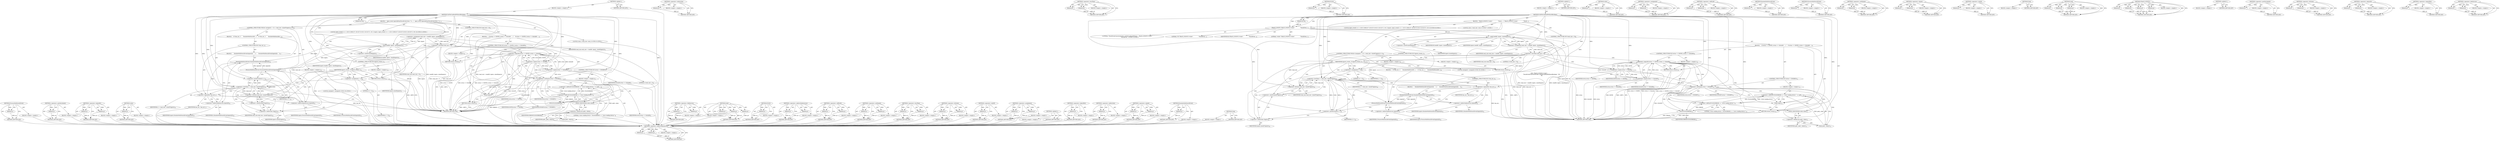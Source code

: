 digraph "&lt;operator&gt;.fieldAccess" {
vulnerable_192 [label=<(METHOD,ProcessMultitouchEvent)>];
vulnerable_193 [label=<(PARAM,p1)>];
vulnerable_194 [label=<(BLOCK,&lt;empty&gt;,&lt;empty&gt;)>];
vulnerable_195 [label=<(METHOD_RETURN,ANY)>];
vulnerable_175 [label=<(METHOD,&lt;operator&gt;.postIncrement)>];
vulnerable_176 [label=<(PARAM,p1)>];
vulnerable_177 [label=<(BLOCK,&lt;empty&gt;,&lt;empty&gt;)>];
vulnerable_178 [label=<(METHOD_RETURN,ANY)>];
vulnerable_130 [label=<(METHOD,&lt;operator&gt;.logicalOr)>];
vulnerable_131 [label=<(PARAM,p1)>];
vulnerable_132 [label=<(PARAM,p2)>];
vulnerable_133 [label=<(BLOCK,&lt;empty&gt;,&lt;empty&gt;)>];
vulnerable_134 [label=<(METHOD_RETURN,ANY)>];
vulnerable_154 [label=<(METHOD,value)>];
vulnerable_155 [label=<(PARAM,p1)>];
vulnerable_156 [label=<(BLOCK,&lt;empty&gt;,&lt;empty&gt;)>];
vulnerable_157 [label=<(METHOD_RETURN,ANY)>];
vulnerable_6 [label=<(METHOD,&lt;global&gt;)<SUB>1</SUB>>];
vulnerable_7 [label=<(BLOCK,&lt;empty&gt;,&lt;empty&gt;)<SUB>1</SUB>>];
vulnerable_8 [label=<(METHOD,OnFileCanReadWithoutBlocking)<SUB>1</SUB>>];
vulnerable_9 [label=<(PARAM,int fd)<SUB>1</SUB>>];
vulnerable_10 [label=<(BLOCK,{
   input_event inputs[kNumTouchEvdevSlots * 6...,{
   input_event inputs[kNumTouchEvdevSlots * 6...)<SUB>1</SUB>>];
vulnerable_11 [label="<(LOCAL,input_event[1 4 1 1 103 9 10004 97 103 6273 6 65 6 103 6273 1 65 1] inputs: input_event[1 4 1 1 103 9 10004 97 103 6273 6 65 6 103 6273 1 65 1])<SUB>2</SUB>>"];
vulnerable_12 [label="<(LOCAL,ssize_t read_size: ssize_t)<SUB>3</SUB>>"];
vulnerable_13 [label=<(&lt;operator&gt;.assignment,read_size = read(fd, inputs, sizeof(inputs)))<SUB>3</SUB>>];
vulnerable_14 [label=<(IDENTIFIER,read_size,read_size = read(fd, inputs, sizeof(inputs)))<SUB>3</SUB>>];
vulnerable_15 [label=<(read,read(fd, inputs, sizeof(inputs)))<SUB>3</SUB>>];
vulnerable_16 [label=<(IDENTIFIER,fd,read(fd, inputs, sizeof(inputs)))<SUB>3</SUB>>];
vulnerable_17 [label=<(IDENTIFIER,inputs,read(fd, inputs, sizeof(inputs)))<SUB>3</SUB>>];
vulnerable_18 [label=<(&lt;operator&gt;.sizeOf,sizeof(inputs))<SUB>3</SUB>>];
vulnerable_19 [label=<(IDENTIFIER,inputs,sizeof(inputs))<SUB>3</SUB>>];
vulnerable_20 [label=<(CONTROL_STRUCTURE,IF,if (read_size &lt; 0))<SUB>4</SUB>>];
vulnerable_21 [label=<(&lt;operator&gt;.lessThan,read_size &lt; 0)<SUB>4</SUB>>];
vulnerable_22 [label=<(IDENTIFIER,read_size,read_size &lt; 0)<SUB>4</SUB>>];
vulnerable_23 [label=<(LITERAL,0,read_size &lt; 0)<SUB>4</SUB>>];
vulnerable_24 [label=<(BLOCK,{
    if (errno == EINTR || errno == EAGAIN)
  ...,{
    if (errno == EINTR || errno == EAGAIN)
  ...)<SUB>4</SUB>>];
vulnerable_25 [label=<(CONTROL_STRUCTURE,IF,if (errno == EINTR || errno == EAGAIN))<SUB>5</SUB>>];
vulnerable_26 [label=<(&lt;operator&gt;.logicalOr,errno == EINTR || errno == EAGAIN)<SUB>5</SUB>>];
vulnerable_27 [label=<(&lt;operator&gt;.equals,errno == EINTR)<SUB>5</SUB>>];
vulnerable_28 [label=<(IDENTIFIER,errno,errno == EINTR)<SUB>5</SUB>>];
vulnerable_29 [label=<(IDENTIFIER,EINTR,errno == EINTR)<SUB>5</SUB>>];
vulnerable_30 [label=<(&lt;operator&gt;.equals,errno == EAGAIN)<SUB>5</SUB>>];
vulnerable_31 [label=<(IDENTIFIER,errno,errno == EAGAIN)<SUB>5</SUB>>];
vulnerable_32 [label=<(IDENTIFIER,EAGAIN,errno == EAGAIN)<SUB>5</SUB>>];
vulnerable_33 [label=<(BLOCK,&lt;empty&gt;,&lt;empty&gt;)<SUB>6</SUB>>];
vulnerable_34 [label=<(RETURN,return;,return;)<SUB>6</SUB>>];
vulnerable_35 [label=<(CONTROL_STRUCTURE,IF,if (errno != ENODEV))<SUB>7</SUB>>];
vulnerable_36 [label=<(&lt;operator&gt;.notEquals,errno != ENODEV)<SUB>7</SUB>>];
vulnerable_37 [label=<(IDENTIFIER,errno,errno != ENODEV)<SUB>7</SUB>>];
vulnerable_38 [label=<(IDENTIFIER,ENODEV,errno != ENODEV)<SUB>7</SUB>>];
vulnerable_39 [label=<(BLOCK,&lt;empty&gt;,&lt;empty&gt;)<SUB>8</SUB>>];
vulnerable_40 [label=<(&lt;operator&gt;.shiftLeft,PLOG(ERROR) &lt;&lt; &quot;error reading device &quot; &lt;&lt; path_...)<SUB>8</SUB>>];
vulnerable_41 [label=<(&lt;operator&gt;.shiftLeft,PLOG(ERROR) &lt;&lt; &quot;error reading device &quot;)<SUB>8</SUB>>];
vulnerable_42 [label=<(PLOG,PLOG(ERROR))<SUB>8</SUB>>];
vulnerable_43 [label=<(IDENTIFIER,ERROR,PLOG(ERROR))<SUB>8</SUB>>];
vulnerable_44 [label=<(LITERAL,&quot;error reading device &quot;,PLOG(ERROR) &lt;&lt; &quot;error reading device &quot;)<SUB>8</SUB>>];
vulnerable_45 [label=<(value,path_.value())<SUB>8</SUB>>];
vulnerable_46 [label=<(&lt;operator&gt;.fieldAccess,path_.value)<SUB>8</SUB>>];
vulnerable_47 [label=<(IDENTIFIER,path_,path_.value())<SUB>8</SUB>>];
vulnerable_48 [label=<(FIELD_IDENTIFIER,value,value)<SUB>8</SUB>>];
vulnerable_49 [label=<(Stop,Stop())<SUB>9</SUB>>];
vulnerable_50 [label=<(RETURN,return;,return;)<SUB>10</SUB>>];
vulnerable_51 [label=<(CONTROL_STRUCTURE,IF,if (ignore_events_))<SUB>13</SUB>>];
vulnerable_52 [label=<(IDENTIFIER,ignore_events_,if (ignore_events_))<SUB>13</SUB>>];
vulnerable_53 [label=<(BLOCK,&lt;empty&gt;,&lt;empty&gt;)<SUB>14</SUB>>];
vulnerable_54 [label=<(RETURN,return;,return;)<SUB>14</SUB>>];
vulnerable_55 [label=<(CONTROL_STRUCTURE,FOR,for (unsigned i = 0;i &lt; read_size / sizeof(*inputs);i++))<SUB>16</SUB>>];
vulnerable_56 [label=<(BLOCK,&lt;empty&gt;,&lt;empty&gt;)<SUB>16</SUB>>];
vulnerable_57 [label="<(LOCAL,unsigned i: unsigned)<SUB>16</SUB>>"];
vulnerable_58 [label=<(&lt;operator&gt;.assignment,i = 0)<SUB>16</SUB>>];
vulnerable_59 [label=<(IDENTIFIER,i,i = 0)<SUB>16</SUB>>];
vulnerable_60 [label=<(LITERAL,0,i = 0)<SUB>16</SUB>>];
vulnerable_61 [label=<(&lt;operator&gt;.lessThan,i &lt; read_size / sizeof(*inputs))<SUB>16</SUB>>];
vulnerable_62 [label=<(IDENTIFIER,i,i &lt; read_size / sizeof(*inputs))<SUB>16</SUB>>];
vulnerable_63 [label=<(&lt;operator&gt;.division,read_size / sizeof(*inputs))<SUB>16</SUB>>];
vulnerable_64 [label=<(IDENTIFIER,read_size,read_size / sizeof(*inputs))<SUB>16</SUB>>];
vulnerable_65 [label=<(&lt;operator&gt;.sizeOf,sizeof(*inputs))<SUB>16</SUB>>];
vulnerable_66 [label=<(&lt;operator&gt;.indirection,*inputs)<SUB>16</SUB>>];
vulnerable_67 [label=<(IDENTIFIER,inputs,sizeof(*inputs))<SUB>16</SUB>>];
vulnerable_68 [label=<(&lt;operator&gt;.postIncrement,i++)<SUB>16</SUB>>];
vulnerable_69 [label=<(IDENTIFIER,i,i++)<SUB>16</SUB>>];
vulnerable_70 [label=<(BLOCK,{
    if (!has_mt_) {
      EmulateMultitouchEv...,{
    if (!has_mt_) {
      EmulateMultitouchEv...)<SUB>16</SUB>>];
vulnerable_71 [label=<(CONTROL_STRUCTURE,IF,if (!has_mt_))<SUB>17</SUB>>];
vulnerable_72 [label=<(&lt;operator&gt;.logicalNot,!has_mt_)<SUB>17</SUB>>];
vulnerable_73 [label=<(IDENTIFIER,has_mt_,!has_mt_)<SUB>17</SUB>>];
vulnerable_74 [label=<(BLOCK,{
      EmulateMultitouchEvent(inputs[i]);
    },{
      EmulateMultitouchEvent(inputs[i]);
    })<SUB>17</SUB>>];
vulnerable_75 [label=<(EmulateMultitouchEvent,EmulateMultitouchEvent(inputs[i]))<SUB>18</SUB>>];
vulnerable_76 [label=<(&lt;operator&gt;.indirectIndexAccess,inputs[i])<SUB>18</SUB>>];
vulnerable_77 [label=<(IDENTIFIER,inputs,EmulateMultitouchEvent(inputs[i]))<SUB>18</SUB>>];
vulnerable_78 [label=<(IDENTIFIER,i,EmulateMultitouchEvent(inputs[i]))<SUB>18</SUB>>];
vulnerable_79 [label=<(ProcessMultitouchEvent,ProcessMultitouchEvent(inputs[i]))<SUB>21</SUB>>];
vulnerable_80 [label=<(&lt;operator&gt;.indirectIndexAccess,inputs[i])<SUB>21</SUB>>];
vulnerable_81 [label=<(IDENTIFIER,inputs,ProcessMultitouchEvent(inputs[i]))<SUB>21</SUB>>];
vulnerable_82 [label=<(IDENTIFIER,i,ProcessMultitouchEvent(inputs[i]))<SUB>21</SUB>>];
vulnerable_83 [label=<(METHOD_RETURN,void)<SUB>1</SUB>>];
vulnerable_85 [label=<(METHOD_RETURN,ANY)<SUB>1</SUB>>];
vulnerable_158 [label=<(METHOD,&lt;operator&gt;.fieldAccess)>];
vulnerable_159 [label=<(PARAM,p1)>];
vulnerable_160 [label=<(PARAM,p2)>];
vulnerable_161 [label=<(BLOCK,&lt;empty&gt;,&lt;empty&gt;)>];
vulnerable_162 [label=<(METHOD_RETURN,ANY)>];
vulnerable_115 [label=<(METHOD,read)>];
vulnerable_116 [label=<(PARAM,p1)>];
vulnerable_117 [label=<(PARAM,p2)>];
vulnerable_118 [label=<(PARAM,p3)>];
vulnerable_119 [label=<(BLOCK,&lt;empty&gt;,&lt;empty&gt;)>];
vulnerable_120 [label=<(METHOD_RETURN,ANY)>];
vulnerable_150 [label=<(METHOD,PLOG)>];
vulnerable_151 [label=<(PARAM,p1)>];
vulnerable_152 [label=<(BLOCK,&lt;empty&gt;,&lt;empty&gt;)>];
vulnerable_153 [label=<(METHOD_RETURN,ANY)>];
vulnerable_187 [label=<(METHOD,&lt;operator&gt;.indirectIndexAccess)>];
vulnerable_188 [label=<(PARAM,p1)>];
vulnerable_189 [label=<(PARAM,p2)>];
vulnerable_190 [label=<(BLOCK,&lt;empty&gt;,&lt;empty&gt;)>];
vulnerable_191 [label=<(METHOD_RETURN,ANY)>];
vulnerable_145 [label=<(METHOD,&lt;operator&gt;.shiftLeft)>];
vulnerable_146 [label=<(PARAM,p1)>];
vulnerable_147 [label=<(PARAM,p2)>];
vulnerable_148 [label=<(BLOCK,&lt;empty&gt;,&lt;empty&gt;)>];
vulnerable_149 [label=<(METHOD_RETURN,ANY)>];
vulnerable_140 [label=<(METHOD,&lt;operator&gt;.notEquals)>];
vulnerable_141 [label=<(PARAM,p1)>];
vulnerable_142 [label=<(PARAM,p2)>];
vulnerable_143 [label=<(BLOCK,&lt;empty&gt;,&lt;empty&gt;)>];
vulnerable_144 [label=<(METHOD_RETURN,ANY)>];
vulnerable_125 [label=<(METHOD,&lt;operator&gt;.lessThan)>];
vulnerable_126 [label=<(PARAM,p1)>];
vulnerable_127 [label=<(PARAM,p2)>];
vulnerable_128 [label=<(BLOCK,&lt;empty&gt;,&lt;empty&gt;)>];
vulnerable_129 [label=<(METHOD_RETURN,ANY)>];
vulnerable_166 [label=<(METHOD,&lt;operator&gt;.division)>];
vulnerable_167 [label=<(PARAM,p1)>];
vulnerable_168 [label=<(PARAM,p2)>];
vulnerable_169 [label=<(BLOCK,&lt;empty&gt;,&lt;empty&gt;)>];
vulnerable_170 [label=<(METHOD_RETURN,ANY)>];
vulnerable_121 [label=<(METHOD,&lt;operator&gt;.sizeOf)>];
vulnerable_122 [label=<(PARAM,p1)>];
vulnerable_123 [label=<(BLOCK,&lt;empty&gt;,&lt;empty&gt;)>];
vulnerable_124 [label=<(METHOD_RETURN,ANY)>];
vulnerable_110 [label=<(METHOD,&lt;operator&gt;.assignment)>];
vulnerable_111 [label=<(PARAM,p1)>];
vulnerable_112 [label=<(PARAM,p2)>];
vulnerable_113 [label=<(BLOCK,&lt;empty&gt;,&lt;empty&gt;)>];
vulnerable_114 [label=<(METHOD_RETURN,ANY)>];
vulnerable_104 [label=<(METHOD,&lt;global&gt;)<SUB>1</SUB>>];
vulnerable_105 [label=<(BLOCK,&lt;empty&gt;,&lt;empty&gt;)>];
vulnerable_106 [label=<(METHOD_RETURN,ANY)>];
vulnerable_179 [label=<(METHOD,&lt;operator&gt;.logicalNot)>];
vulnerable_180 [label=<(PARAM,p1)>];
vulnerable_181 [label=<(BLOCK,&lt;empty&gt;,&lt;empty&gt;)>];
vulnerable_182 [label=<(METHOD_RETURN,ANY)>];
vulnerable_171 [label=<(METHOD,&lt;operator&gt;.indirection)>];
vulnerable_172 [label=<(PARAM,p1)>];
vulnerable_173 [label=<(BLOCK,&lt;empty&gt;,&lt;empty&gt;)>];
vulnerable_174 [label=<(METHOD_RETURN,ANY)>];
vulnerable_135 [label=<(METHOD,&lt;operator&gt;.equals)>];
vulnerable_136 [label=<(PARAM,p1)>];
vulnerable_137 [label=<(PARAM,p2)>];
vulnerable_138 [label=<(BLOCK,&lt;empty&gt;,&lt;empty&gt;)>];
vulnerable_139 [label=<(METHOD_RETURN,ANY)>];
vulnerable_183 [label=<(METHOD,EmulateMultitouchEvent)>];
vulnerable_184 [label=<(PARAM,p1)>];
vulnerable_185 [label=<(BLOCK,&lt;empty&gt;,&lt;empty&gt;)>];
vulnerable_186 [label=<(METHOD_RETURN,ANY)>];
vulnerable_163 [label=<(METHOD,Stop)>];
vulnerable_164 [label=<(BLOCK,&lt;empty&gt;,&lt;empty&gt;)>];
vulnerable_165 [label=<(METHOD_RETURN,ANY)>];
fixed_205 [label=<(METHOD,&lt;operator&gt;.indirectIndexAccess)>];
fixed_206 [label=<(PARAM,p1)>];
fixed_207 [label=<(PARAM,p2)>];
fixed_208 [label=<(BLOCK,&lt;empty&gt;,&lt;empty&gt;)>];
fixed_209 [label=<(METHOD_RETURN,ANY)>];
fixed_189 [label=<(METHOD,&lt;operator&gt;.indirection)>];
fixed_190 [label=<(PARAM,p1)>];
fixed_191 [label=<(BLOCK,&lt;empty&gt;,&lt;empty&gt;)>];
fixed_192 [label=<(METHOD_RETURN,ANY)>];
fixed_143 [label=<(METHOD,&lt;operator&gt;.lessThan)>];
fixed_144 [label=<(PARAM,p1)>];
fixed_145 [label=<(PARAM,p2)>];
fixed_146 [label=<(BLOCK,&lt;empty&gt;,&lt;empty&gt;)>];
fixed_147 [label=<(METHOD_RETURN,ANY)>];
fixed_168 [label=<(METHOD,PLOG)>];
fixed_169 [label=<(PARAM,p1)>];
fixed_170 [label=<(BLOCK,&lt;empty&gt;,&lt;empty&gt;)>];
fixed_171 [label=<(METHOD_RETURN,ANY)>];
fixed_6 [label=<(METHOD,&lt;global&gt;)<SUB>1</SUB>>];
fixed_7 [label=<(BLOCK,&lt;empty&gt;,&lt;empty&gt;)<SUB>1</SUB>>];
fixed_8 [label=<(METHOD,OnFileCanReadWithoutBlocking)<SUB>1</SUB>>];
fixed_9 [label=<(PARAM,int fd)<SUB>1</SUB>>];
fixed_10 [label=<(BLOCK,{
  TRACE_EVENT1(&quot;evdev&quot;,
               &quot;Touch...,{
  TRACE_EVENT1(&quot;evdev&quot;,
               &quot;Touch...)<SUB>1</SUB>>];
fixed_11 [label=<(TRACE_EVENT1,TRACE_EVENT1(&quot;evdev&quot;,
               &quot;TouchEven...)<SUB>2</SUB>>];
fixed_12 [label=<(LITERAL,&quot;evdev&quot;,TRACE_EVENT1(&quot;evdev&quot;,
               &quot;TouchEven...)<SUB>2</SUB>>];
fixed_13 [label="<(LITERAL,&quot;TouchEventConverterEvdev::OnFileCanReadWithout...,TRACE_EVENT1(&quot;evdev&quot;,
               &quot;TouchEven...)<SUB>3</SUB>>"];
fixed_14 [label=<(LITERAL,&quot;fd&quot;,TRACE_EVENT1(&quot;evdev&quot;,
               &quot;TouchEven...)<SUB>3</SUB>>];
fixed_15 [label=<(IDENTIFIER,fd,TRACE_EVENT1(&quot;evdev&quot;,
               &quot;TouchEven...)<SUB>4</SUB>>];
fixed_16 [label="<(LOCAL,input_event[1 4 1 1 103 9 10004 97 103 6273 6 65 6 103 6273 1 65 1] inputs: input_event[1 4 1 1 103 9 10004 97 103 6273 6 65 6 103 6273 1 65 1])<SUB>6</SUB>>"];
fixed_17 [label="<(LOCAL,ssize_t read_size: ssize_t)<SUB>7</SUB>>"];
fixed_18 [label=<(&lt;operator&gt;.assignment,read_size = read(fd, inputs, sizeof(inputs)))<SUB>7</SUB>>];
fixed_19 [label=<(IDENTIFIER,read_size,read_size = read(fd, inputs, sizeof(inputs)))<SUB>7</SUB>>];
fixed_20 [label=<(read,read(fd, inputs, sizeof(inputs)))<SUB>7</SUB>>];
fixed_21 [label=<(IDENTIFIER,fd,read(fd, inputs, sizeof(inputs)))<SUB>7</SUB>>];
fixed_22 [label=<(IDENTIFIER,inputs,read(fd, inputs, sizeof(inputs)))<SUB>7</SUB>>];
fixed_23 [label=<(&lt;operator&gt;.sizeOf,sizeof(inputs))<SUB>7</SUB>>];
fixed_24 [label=<(IDENTIFIER,inputs,sizeof(inputs))<SUB>7</SUB>>];
fixed_25 [label=<(CONTROL_STRUCTURE,IF,if (read_size &lt; 0))<SUB>8</SUB>>];
fixed_26 [label=<(&lt;operator&gt;.lessThan,read_size &lt; 0)<SUB>8</SUB>>];
fixed_27 [label=<(IDENTIFIER,read_size,read_size &lt; 0)<SUB>8</SUB>>];
fixed_28 [label=<(LITERAL,0,read_size &lt; 0)<SUB>8</SUB>>];
fixed_29 [label=<(BLOCK,{
    if (errno == EINTR || errno == EAGAIN)
  ...,{
    if (errno == EINTR || errno == EAGAIN)
  ...)<SUB>8</SUB>>];
fixed_30 [label=<(CONTROL_STRUCTURE,IF,if (errno == EINTR || errno == EAGAIN))<SUB>9</SUB>>];
fixed_31 [label=<(&lt;operator&gt;.logicalOr,errno == EINTR || errno == EAGAIN)<SUB>9</SUB>>];
fixed_32 [label=<(&lt;operator&gt;.equals,errno == EINTR)<SUB>9</SUB>>];
fixed_33 [label=<(IDENTIFIER,errno,errno == EINTR)<SUB>9</SUB>>];
fixed_34 [label=<(IDENTIFIER,EINTR,errno == EINTR)<SUB>9</SUB>>];
fixed_35 [label=<(&lt;operator&gt;.equals,errno == EAGAIN)<SUB>9</SUB>>];
fixed_36 [label=<(IDENTIFIER,errno,errno == EAGAIN)<SUB>9</SUB>>];
fixed_37 [label=<(IDENTIFIER,EAGAIN,errno == EAGAIN)<SUB>9</SUB>>];
fixed_38 [label=<(BLOCK,&lt;empty&gt;,&lt;empty&gt;)<SUB>10</SUB>>];
fixed_39 [label=<(RETURN,return;,return;)<SUB>10</SUB>>];
fixed_40 [label=<(CONTROL_STRUCTURE,IF,if (errno != ENODEV))<SUB>11</SUB>>];
fixed_41 [label=<(&lt;operator&gt;.notEquals,errno != ENODEV)<SUB>11</SUB>>];
fixed_42 [label=<(IDENTIFIER,errno,errno != ENODEV)<SUB>11</SUB>>];
fixed_43 [label=<(IDENTIFIER,ENODEV,errno != ENODEV)<SUB>11</SUB>>];
fixed_44 [label=<(BLOCK,&lt;empty&gt;,&lt;empty&gt;)<SUB>12</SUB>>];
fixed_45 [label=<(&lt;operator&gt;.shiftLeft,PLOG(ERROR) &lt;&lt; &quot;error reading device &quot; &lt;&lt; path_...)<SUB>12</SUB>>];
fixed_46 [label=<(&lt;operator&gt;.shiftLeft,PLOG(ERROR) &lt;&lt; &quot;error reading device &quot;)<SUB>12</SUB>>];
fixed_47 [label=<(PLOG,PLOG(ERROR))<SUB>12</SUB>>];
fixed_48 [label=<(IDENTIFIER,ERROR,PLOG(ERROR))<SUB>12</SUB>>];
fixed_49 [label=<(LITERAL,&quot;error reading device &quot;,PLOG(ERROR) &lt;&lt; &quot;error reading device &quot;)<SUB>12</SUB>>];
fixed_50 [label=<(value,path_.value())<SUB>12</SUB>>];
fixed_51 [label=<(&lt;operator&gt;.fieldAccess,path_.value)<SUB>12</SUB>>];
fixed_52 [label=<(IDENTIFIER,path_,path_.value())<SUB>12</SUB>>];
fixed_53 [label=<(FIELD_IDENTIFIER,value,value)<SUB>12</SUB>>];
fixed_54 [label=<(Stop,Stop())<SUB>13</SUB>>];
fixed_55 [label=<(RETURN,return;,return;)<SUB>14</SUB>>];
fixed_56 [label=<(CONTROL_STRUCTURE,IF,if (ignore_events_))<SUB>17</SUB>>];
fixed_57 [label=<(IDENTIFIER,ignore_events_,if (ignore_events_))<SUB>17</SUB>>];
fixed_58 [label=<(BLOCK,&lt;empty&gt;,&lt;empty&gt;)<SUB>18</SUB>>];
fixed_59 [label=<(RETURN,return;,return;)<SUB>18</SUB>>];
fixed_60 [label=<(CONTROL_STRUCTURE,FOR,for (unsigned i = 0;i &lt; read_size / sizeof(*inputs);i++))<SUB>20</SUB>>];
fixed_61 [label=<(BLOCK,&lt;empty&gt;,&lt;empty&gt;)<SUB>20</SUB>>];
fixed_62 [label="<(LOCAL,unsigned i: unsigned)<SUB>20</SUB>>"];
fixed_63 [label=<(&lt;operator&gt;.assignment,i = 0)<SUB>20</SUB>>];
fixed_64 [label=<(IDENTIFIER,i,i = 0)<SUB>20</SUB>>];
fixed_65 [label=<(LITERAL,0,i = 0)<SUB>20</SUB>>];
fixed_66 [label=<(&lt;operator&gt;.lessThan,i &lt; read_size / sizeof(*inputs))<SUB>20</SUB>>];
fixed_67 [label=<(IDENTIFIER,i,i &lt; read_size / sizeof(*inputs))<SUB>20</SUB>>];
fixed_68 [label=<(&lt;operator&gt;.division,read_size / sizeof(*inputs))<SUB>20</SUB>>];
fixed_69 [label=<(IDENTIFIER,read_size,read_size / sizeof(*inputs))<SUB>20</SUB>>];
fixed_70 [label=<(&lt;operator&gt;.sizeOf,sizeof(*inputs))<SUB>20</SUB>>];
fixed_71 [label=<(&lt;operator&gt;.indirection,*inputs)<SUB>20</SUB>>];
fixed_72 [label=<(IDENTIFIER,inputs,sizeof(*inputs))<SUB>20</SUB>>];
fixed_73 [label=<(&lt;operator&gt;.postIncrement,i++)<SUB>20</SUB>>];
fixed_74 [label=<(IDENTIFIER,i,i++)<SUB>20</SUB>>];
fixed_75 [label=<(BLOCK,{
    if (!has_mt_) {
      EmulateMultitouchEv...,{
    if (!has_mt_) {
      EmulateMultitouchEv...)<SUB>20</SUB>>];
fixed_76 [label=<(CONTROL_STRUCTURE,IF,if (!has_mt_))<SUB>21</SUB>>];
fixed_77 [label=<(&lt;operator&gt;.logicalNot,!has_mt_)<SUB>21</SUB>>];
fixed_78 [label=<(IDENTIFIER,has_mt_,!has_mt_)<SUB>21</SUB>>];
fixed_79 [label=<(BLOCK,{
      EmulateMultitouchEvent(inputs[i]);
    },{
      EmulateMultitouchEvent(inputs[i]);
    })<SUB>21</SUB>>];
fixed_80 [label=<(EmulateMultitouchEvent,EmulateMultitouchEvent(inputs[i]))<SUB>22</SUB>>];
fixed_81 [label=<(&lt;operator&gt;.indirectIndexAccess,inputs[i])<SUB>22</SUB>>];
fixed_82 [label=<(IDENTIFIER,inputs,EmulateMultitouchEvent(inputs[i]))<SUB>22</SUB>>];
fixed_83 [label=<(IDENTIFIER,i,EmulateMultitouchEvent(inputs[i]))<SUB>22</SUB>>];
fixed_84 [label=<(ProcessMultitouchEvent,ProcessMultitouchEvent(inputs[i]))<SUB>25</SUB>>];
fixed_85 [label=<(&lt;operator&gt;.indirectIndexAccess,inputs[i])<SUB>25</SUB>>];
fixed_86 [label=<(IDENTIFIER,inputs,ProcessMultitouchEvent(inputs[i]))<SUB>25</SUB>>];
fixed_87 [label=<(IDENTIFIER,i,ProcessMultitouchEvent(inputs[i]))<SUB>25</SUB>>];
fixed_88 [label=<(METHOD_RETURN,void)<SUB>1</SUB>>];
fixed_90 [label=<(METHOD_RETURN,ANY)<SUB>1</SUB>>];
fixed_172 [label=<(METHOD,value)>];
fixed_173 [label=<(PARAM,p1)>];
fixed_174 [label=<(BLOCK,&lt;empty&gt;,&lt;empty&gt;)>];
fixed_175 [label=<(METHOD_RETURN,ANY)>];
fixed_128 [label=<(METHOD,&lt;operator&gt;.assignment)>];
fixed_129 [label=<(PARAM,p1)>];
fixed_130 [label=<(PARAM,p2)>];
fixed_131 [label=<(BLOCK,&lt;empty&gt;,&lt;empty&gt;)>];
fixed_132 [label=<(METHOD_RETURN,ANY)>];
fixed_163 [label=<(METHOD,&lt;operator&gt;.shiftLeft)>];
fixed_164 [label=<(PARAM,p1)>];
fixed_165 [label=<(PARAM,p2)>];
fixed_166 [label=<(BLOCK,&lt;empty&gt;,&lt;empty&gt;)>];
fixed_167 [label=<(METHOD_RETURN,ANY)>];
fixed_201 [label=<(METHOD,EmulateMultitouchEvent)>];
fixed_202 [label=<(PARAM,p1)>];
fixed_203 [label=<(BLOCK,&lt;empty&gt;,&lt;empty&gt;)>];
fixed_204 [label=<(METHOD_RETURN,ANY)>];
fixed_210 [label=<(METHOD,ProcessMultitouchEvent)>];
fixed_211 [label=<(PARAM,p1)>];
fixed_212 [label=<(BLOCK,&lt;empty&gt;,&lt;empty&gt;)>];
fixed_213 [label=<(METHOD_RETURN,ANY)>];
fixed_158 [label=<(METHOD,&lt;operator&gt;.notEquals)>];
fixed_159 [label=<(PARAM,p1)>];
fixed_160 [label=<(PARAM,p2)>];
fixed_161 [label=<(BLOCK,&lt;empty&gt;,&lt;empty&gt;)>];
fixed_162 [label=<(METHOD_RETURN,ANY)>];
fixed_153 [label=<(METHOD,&lt;operator&gt;.equals)>];
fixed_154 [label=<(PARAM,p1)>];
fixed_155 [label=<(PARAM,p2)>];
fixed_156 [label=<(BLOCK,&lt;empty&gt;,&lt;empty&gt;)>];
fixed_157 [label=<(METHOD_RETURN,ANY)>];
fixed_139 [label=<(METHOD,&lt;operator&gt;.sizeOf)>];
fixed_140 [label=<(PARAM,p1)>];
fixed_141 [label=<(BLOCK,&lt;empty&gt;,&lt;empty&gt;)>];
fixed_142 [label=<(METHOD_RETURN,ANY)>];
fixed_181 [label=<(METHOD,Stop)>];
fixed_182 [label=<(BLOCK,&lt;empty&gt;,&lt;empty&gt;)>];
fixed_183 [label=<(METHOD_RETURN,ANY)>];
fixed_133 [label=<(METHOD,read)>];
fixed_134 [label=<(PARAM,p1)>];
fixed_135 [label=<(PARAM,p2)>];
fixed_136 [label=<(PARAM,p3)>];
fixed_137 [label=<(BLOCK,&lt;empty&gt;,&lt;empty&gt;)>];
fixed_138 [label=<(METHOD_RETURN,ANY)>];
fixed_121 [label=<(METHOD,TRACE_EVENT1)>];
fixed_122 [label=<(PARAM,p1)>];
fixed_123 [label=<(PARAM,p2)>];
fixed_124 [label=<(PARAM,p3)>];
fixed_125 [label=<(PARAM,p4)>];
fixed_126 [label=<(BLOCK,&lt;empty&gt;,&lt;empty&gt;)>];
fixed_127 [label=<(METHOD_RETURN,ANY)>];
fixed_115 [label=<(METHOD,&lt;global&gt;)<SUB>1</SUB>>];
fixed_116 [label=<(BLOCK,&lt;empty&gt;,&lt;empty&gt;)>];
fixed_117 [label=<(METHOD_RETURN,ANY)>];
fixed_193 [label=<(METHOD,&lt;operator&gt;.postIncrement)>];
fixed_194 [label=<(PARAM,p1)>];
fixed_195 [label=<(BLOCK,&lt;empty&gt;,&lt;empty&gt;)>];
fixed_196 [label=<(METHOD_RETURN,ANY)>];
fixed_184 [label=<(METHOD,&lt;operator&gt;.division)>];
fixed_185 [label=<(PARAM,p1)>];
fixed_186 [label=<(PARAM,p2)>];
fixed_187 [label=<(BLOCK,&lt;empty&gt;,&lt;empty&gt;)>];
fixed_188 [label=<(METHOD_RETURN,ANY)>];
fixed_148 [label=<(METHOD,&lt;operator&gt;.logicalOr)>];
fixed_149 [label=<(PARAM,p1)>];
fixed_150 [label=<(PARAM,p2)>];
fixed_151 [label=<(BLOCK,&lt;empty&gt;,&lt;empty&gt;)>];
fixed_152 [label=<(METHOD_RETURN,ANY)>];
fixed_197 [label=<(METHOD,&lt;operator&gt;.logicalNot)>];
fixed_198 [label=<(PARAM,p1)>];
fixed_199 [label=<(BLOCK,&lt;empty&gt;,&lt;empty&gt;)>];
fixed_200 [label=<(METHOD_RETURN,ANY)>];
fixed_176 [label=<(METHOD,&lt;operator&gt;.fieldAccess)>];
fixed_177 [label=<(PARAM,p1)>];
fixed_178 [label=<(PARAM,p2)>];
fixed_179 [label=<(BLOCK,&lt;empty&gt;,&lt;empty&gt;)>];
fixed_180 [label=<(METHOD_RETURN,ANY)>];
vulnerable_192 -> vulnerable_193  [key=0, label="AST: "];
vulnerable_192 -> vulnerable_193  [key=1, label="DDG: "];
vulnerable_192 -> vulnerable_194  [key=0, label="AST: "];
vulnerable_192 -> vulnerable_195  [key=0, label="AST: "];
vulnerable_192 -> vulnerable_195  [key=1, label="CFG: "];
vulnerable_193 -> vulnerable_195  [key=0, label="DDG: p1"];
vulnerable_194 -> fixed_205  [key=0];
vulnerable_195 -> fixed_205  [key=0];
vulnerable_175 -> vulnerable_176  [key=0, label="AST: "];
vulnerable_175 -> vulnerable_176  [key=1, label="DDG: "];
vulnerable_175 -> vulnerable_177  [key=0, label="AST: "];
vulnerable_175 -> vulnerable_178  [key=0, label="AST: "];
vulnerable_175 -> vulnerable_178  [key=1, label="CFG: "];
vulnerable_176 -> vulnerable_178  [key=0, label="DDG: p1"];
vulnerable_177 -> fixed_205  [key=0];
vulnerable_178 -> fixed_205  [key=0];
vulnerable_130 -> vulnerable_131  [key=0, label="AST: "];
vulnerable_130 -> vulnerable_131  [key=1, label="DDG: "];
vulnerable_130 -> vulnerable_133  [key=0, label="AST: "];
vulnerable_130 -> vulnerable_132  [key=0, label="AST: "];
vulnerable_130 -> vulnerable_132  [key=1, label="DDG: "];
vulnerable_130 -> vulnerable_134  [key=0, label="AST: "];
vulnerable_130 -> vulnerable_134  [key=1, label="CFG: "];
vulnerable_131 -> vulnerable_134  [key=0, label="DDG: p1"];
vulnerable_132 -> vulnerable_134  [key=0, label="DDG: p2"];
vulnerable_133 -> fixed_205  [key=0];
vulnerable_134 -> fixed_205  [key=0];
vulnerable_154 -> vulnerable_155  [key=0, label="AST: "];
vulnerable_154 -> vulnerable_155  [key=1, label="DDG: "];
vulnerable_154 -> vulnerable_156  [key=0, label="AST: "];
vulnerable_154 -> vulnerable_157  [key=0, label="AST: "];
vulnerable_154 -> vulnerable_157  [key=1, label="CFG: "];
vulnerable_155 -> vulnerable_157  [key=0, label="DDG: p1"];
vulnerable_156 -> fixed_205  [key=0];
vulnerable_157 -> fixed_205  [key=0];
vulnerable_6 -> vulnerable_7  [key=0, label="AST: "];
vulnerable_6 -> vulnerable_85  [key=0, label="AST: "];
vulnerable_6 -> vulnerable_85  [key=1, label="CFG: "];
vulnerable_7 -> vulnerable_8  [key=0, label="AST: "];
vulnerable_8 -> vulnerable_9  [key=0, label="AST: "];
vulnerable_8 -> vulnerable_9  [key=1, label="DDG: "];
vulnerable_8 -> vulnerable_10  [key=0, label="AST: "];
vulnerable_8 -> vulnerable_83  [key=0, label="AST: "];
vulnerable_8 -> vulnerable_18  [key=0, label="CFG: "];
vulnerable_8 -> vulnerable_52  [key=0, label="DDG: "];
vulnerable_8 -> vulnerable_15  [key=0, label="DDG: "];
vulnerable_8 -> vulnerable_21  [key=0, label="DDG: "];
vulnerable_8 -> vulnerable_49  [key=0, label="DDG: "];
vulnerable_8 -> vulnerable_50  [key=0, label="DDG: "];
vulnerable_8 -> vulnerable_54  [key=0, label="DDG: "];
vulnerable_8 -> vulnerable_58  [key=0, label="DDG: "];
vulnerable_8 -> vulnerable_61  [key=0, label="DDG: "];
vulnerable_8 -> vulnerable_68  [key=0, label="DDG: "];
vulnerable_8 -> vulnerable_63  [key=0, label="DDG: "];
vulnerable_8 -> vulnerable_34  [key=0, label="DDG: "];
vulnerable_8 -> vulnerable_36  [key=0, label="DDG: "];
vulnerable_8 -> vulnerable_72  [key=0, label="DDG: "];
vulnerable_8 -> vulnerable_27  [key=0, label="DDG: "];
vulnerable_8 -> vulnerable_30  [key=0, label="DDG: "];
vulnerable_8 -> vulnerable_41  [key=0, label="DDG: "];
vulnerable_8 -> vulnerable_42  [key=0, label="DDG: "];
vulnerable_9 -> vulnerable_15  [key=0, label="DDG: fd"];
vulnerable_10 -> vulnerable_11  [key=0, label="AST: "];
vulnerable_10 -> vulnerable_12  [key=0, label="AST: "];
vulnerable_10 -> vulnerable_13  [key=0, label="AST: "];
vulnerable_10 -> vulnerable_20  [key=0, label="AST: "];
vulnerable_10 -> vulnerable_51  [key=0, label="AST: "];
vulnerable_10 -> vulnerable_55  [key=0, label="AST: "];
vulnerable_11 -> fixed_205  [key=0];
vulnerable_12 -> fixed_205  [key=0];
vulnerable_13 -> vulnerable_14  [key=0, label="AST: "];
vulnerable_13 -> vulnerable_15  [key=0, label="AST: "];
vulnerable_13 -> vulnerable_21  [key=0, label="CFG: "];
vulnerable_13 -> vulnerable_21  [key=1, label="DDG: read_size"];
vulnerable_13 -> vulnerable_83  [key=0, label="DDG: read(fd, inputs, sizeof(inputs))"];
vulnerable_13 -> vulnerable_83  [key=1, label="DDG: read_size = read(fd, inputs, sizeof(inputs))"];
vulnerable_14 -> fixed_205  [key=0];
vulnerable_15 -> vulnerable_16  [key=0, label="AST: "];
vulnerable_15 -> vulnerable_17  [key=0, label="AST: "];
vulnerable_15 -> vulnerable_18  [key=0, label="AST: "];
vulnerable_15 -> vulnerable_13  [key=0, label="CFG: "];
vulnerable_15 -> vulnerable_13  [key=1, label="DDG: fd"];
vulnerable_15 -> vulnerable_13  [key=2, label="DDG: inputs"];
vulnerable_15 -> vulnerable_83  [key=0, label="DDG: fd"];
vulnerable_15 -> vulnerable_83  [key=1, label="DDG: inputs"];
vulnerable_15 -> vulnerable_79  [key=0, label="DDG: inputs"];
vulnerable_15 -> vulnerable_75  [key=0, label="DDG: inputs"];
vulnerable_16 -> fixed_205  [key=0];
vulnerable_17 -> fixed_205  [key=0];
vulnerable_18 -> vulnerable_19  [key=0, label="AST: "];
vulnerable_18 -> vulnerable_15  [key=0, label="CFG: "];
vulnerable_19 -> fixed_205  [key=0];
vulnerable_20 -> vulnerable_21  [key=0, label="AST: "];
vulnerable_20 -> vulnerable_24  [key=0, label="AST: "];
vulnerable_21 -> vulnerable_22  [key=0, label="AST: "];
vulnerable_21 -> vulnerable_23  [key=0, label="AST: "];
vulnerable_21 -> vulnerable_52  [key=0, label="CFG: "];
vulnerable_21 -> vulnerable_52  [key=1, label="CDG: "];
vulnerable_21 -> vulnerable_27  [key=0, label="CFG: "];
vulnerable_21 -> vulnerable_27  [key=1, label="CDG: "];
vulnerable_21 -> vulnerable_83  [key=0, label="DDG: read_size"];
vulnerable_21 -> vulnerable_83  [key=1, label="DDG: read_size &lt; 0"];
vulnerable_21 -> vulnerable_63  [key=0, label="DDG: read_size"];
vulnerable_21 -> vulnerable_26  [key=0, label="CDG: "];
vulnerable_22 -> fixed_205  [key=0];
vulnerable_23 -> fixed_205  [key=0];
vulnerable_24 -> vulnerable_25  [key=0, label="AST: "];
vulnerable_24 -> vulnerable_35  [key=0, label="AST: "];
vulnerable_24 -> vulnerable_49  [key=0, label="AST: "];
vulnerable_24 -> vulnerable_50  [key=0, label="AST: "];
vulnerable_25 -> vulnerable_26  [key=0, label="AST: "];
vulnerable_25 -> vulnerable_33  [key=0, label="AST: "];
vulnerable_26 -> vulnerable_27  [key=0, label="AST: "];
vulnerable_26 -> vulnerable_30  [key=0, label="AST: "];
vulnerable_26 -> vulnerable_34  [key=0, label="CFG: "];
vulnerable_26 -> vulnerable_34  [key=1, label="CDG: "];
vulnerable_26 -> vulnerable_36  [key=0, label="CFG: "];
vulnerable_26 -> vulnerable_36  [key=1, label="CDG: "];
vulnerable_26 -> vulnerable_83  [key=0, label="DDG: errno == EINTR"];
vulnerable_26 -> vulnerable_83  [key=1, label="DDG: errno == EAGAIN"];
vulnerable_26 -> vulnerable_83  [key=2, label="DDG: errno == EINTR || errno == EAGAIN"];
vulnerable_26 -> vulnerable_49  [key=0, label="CDG: "];
vulnerable_26 -> vulnerable_50  [key=0, label="CDG: "];
vulnerable_27 -> vulnerable_28  [key=0, label="AST: "];
vulnerable_27 -> vulnerable_29  [key=0, label="AST: "];
vulnerable_27 -> vulnerable_26  [key=0, label="CFG: "];
vulnerable_27 -> vulnerable_26  [key=1, label="DDG: errno"];
vulnerable_27 -> vulnerable_26  [key=2, label="DDG: EINTR"];
vulnerable_27 -> vulnerable_30  [key=0, label="CFG: "];
vulnerable_27 -> vulnerable_30  [key=1, label="DDG: errno"];
vulnerable_27 -> vulnerable_30  [key=2, label="CDG: "];
vulnerable_27 -> vulnerable_83  [key=0, label="DDG: errno"];
vulnerable_27 -> vulnerable_83  [key=1, label="DDG: EINTR"];
vulnerable_27 -> vulnerable_36  [key=0, label="DDG: errno"];
vulnerable_28 -> fixed_205  [key=0];
vulnerable_29 -> fixed_205  [key=0];
vulnerable_30 -> vulnerable_31  [key=0, label="AST: "];
vulnerable_30 -> vulnerable_32  [key=0, label="AST: "];
vulnerable_30 -> vulnerable_26  [key=0, label="CFG: "];
vulnerable_30 -> vulnerable_26  [key=1, label="DDG: errno"];
vulnerable_30 -> vulnerable_26  [key=2, label="DDG: EAGAIN"];
vulnerable_30 -> vulnerable_83  [key=0, label="DDG: errno"];
vulnerable_30 -> vulnerable_83  [key=1, label="DDG: EAGAIN"];
vulnerable_30 -> vulnerable_36  [key=0, label="DDG: errno"];
vulnerable_31 -> fixed_205  [key=0];
vulnerable_32 -> fixed_205  [key=0];
vulnerable_33 -> vulnerable_34  [key=0, label="AST: "];
vulnerable_34 -> vulnerable_83  [key=0, label="CFG: "];
vulnerable_34 -> vulnerable_83  [key=1, label="DDG: &lt;RET&gt;"];
vulnerable_35 -> vulnerable_36  [key=0, label="AST: "];
vulnerable_35 -> vulnerable_39  [key=0, label="AST: "];
vulnerable_36 -> vulnerable_37  [key=0, label="AST: "];
vulnerable_36 -> vulnerable_38  [key=0, label="AST: "];
vulnerable_36 -> vulnerable_49  [key=0, label="CFG: "];
vulnerable_36 -> vulnerable_42  [key=0, label="CFG: "];
vulnerable_36 -> vulnerable_42  [key=1, label="CDG: "];
vulnerable_36 -> vulnerable_83  [key=0, label="DDG: ENODEV"];
vulnerable_36 -> vulnerable_48  [key=0, label="CDG: "];
vulnerable_36 -> vulnerable_46  [key=0, label="CDG: "];
vulnerable_36 -> vulnerable_41  [key=0, label="CDG: "];
vulnerable_36 -> vulnerable_45  [key=0, label="CDG: "];
vulnerable_36 -> vulnerable_40  [key=0, label="CDG: "];
vulnerable_37 -> fixed_205  [key=0];
vulnerable_38 -> fixed_205  [key=0];
vulnerable_39 -> vulnerable_40  [key=0, label="AST: "];
vulnerable_40 -> vulnerable_41  [key=0, label="AST: "];
vulnerable_40 -> vulnerable_45  [key=0, label="AST: "];
vulnerable_40 -> vulnerable_49  [key=0, label="CFG: "];
vulnerable_41 -> vulnerable_42  [key=0, label="AST: "];
vulnerable_41 -> vulnerable_44  [key=0, label="AST: "];
vulnerable_41 -> vulnerable_48  [key=0, label="CFG: "];
vulnerable_41 -> vulnerable_40  [key=0, label="DDG: PLOG(ERROR)"];
vulnerable_41 -> vulnerable_40  [key=1, label="DDG: &quot;error reading device &quot;"];
vulnerable_42 -> vulnerable_43  [key=0, label="AST: "];
vulnerable_42 -> vulnerable_41  [key=0, label="CFG: "];
vulnerable_42 -> vulnerable_41  [key=1, label="DDG: ERROR"];
vulnerable_42 -> vulnerable_83  [key=0, label="DDG: ERROR"];
vulnerable_43 -> fixed_205  [key=0];
vulnerable_44 -> fixed_205  [key=0];
vulnerable_45 -> vulnerable_46  [key=0, label="AST: "];
vulnerable_45 -> vulnerable_40  [key=0, label="CFG: "];
vulnerable_45 -> vulnerable_40  [key=1, label="DDG: path_.value"];
vulnerable_46 -> vulnerable_47  [key=0, label="AST: "];
vulnerable_46 -> vulnerable_48  [key=0, label="AST: "];
vulnerable_46 -> vulnerable_45  [key=0, label="CFG: "];
vulnerable_47 -> fixed_205  [key=0];
vulnerable_48 -> vulnerable_46  [key=0, label="CFG: "];
vulnerable_49 -> vulnerable_50  [key=0, label="CFG: "];
vulnerable_50 -> vulnerable_83  [key=0, label="CFG: "];
vulnerable_50 -> vulnerable_83  [key=1, label="DDG: &lt;RET&gt;"];
vulnerable_51 -> vulnerable_52  [key=0, label="AST: "];
vulnerable_51 -> vulnerable_53  [key=0, label="AST: "];
vulnerable_52 -> vulnerable_54  [key=0, label="CFG: "];
vulnerable_52 -> vulnerable_54  [key=1, label="CDG: "];
vulnerable_52 -> vulnerable_58  [key=0, label="CFG: "];
vulnerable_52 -> vulnerable_58  [key=1, label="CDG: "];
vulnerable_52 -> vulnerable_61  [key=0, label="CDG: "];
vulnerable_52 -> vulnerable_66  [key=0, label="CDG: "];
vulnerable_52 -> vulnerable_63  [key=0, label="CDG: "];
vulnerable_52 -> vulnerable_65  [key=0, label="CDG: "];
vulnerable_53 -> vulnerable_54  [key=0, label="AST: "];
vulnerable_54 -> vulnerable_83  [key=0, label="CFG: "];
vulnerable_54 -> vulnerable_83  [key=1, label="DDG: &lt;RET&gt;"];
vulnerable_55 -> vulnerable_56  [key=0, label="AST: "];
vulnerable_55 -> vulnerable_61  [key=0, label="AST: "];
vulnerable_55 -> vulnerable_68  [key=0, label="AST: "];
vulnerable_55 -> vulnerable_70  [key=0, label="AST: "];
vulnerable_56 -> vulnerable_57  [key=0, label="AST: "];
vulnerable_56 -> vulnerable_58  [key=0, label="AST: "];
vulnerable_57 -> fixed_205  [key=0];
vulnerable_58 -> vulnerable_59  [key=0, label="AST: "];
vulnerable_58 -> vulnerable_60  [key=0, label="AST: "];
vulnerable_58 -> vulnerable_66  [key=0, label="CFG: "];
vulnerable_58 -> vulnerable_61  [key=0, label="DDG: i"];
vulnerable_59 -> fixed_205  [key=0];
vulnerable_60 -> fixed_205  [key=0];
vulnerable_61 -> vulnerable_62  [key=0, label="AST: "];
vulnerable_61 -> vulnerable_63  [key=0, label="AST: "];
vulnerable_61 -> vulnerable_63  [key=1, label="CDG: "];
vulnerable_61 -> vulnerable_83  [key=0, label="CFG: "];
vulnerable_61 -> vulnerable_72  [key=0, label="CFG: "];
vulnerable_61 -> vulnerable_72  [key=1, label="CDG: "];
vulnerable_61 -> vulnerable_68  [key=0, label="DDG: i"];
vulnerable_61 -> vulnerable_68  [key=1, label="CDG: "];
vulnerable_61 -> vulnerable_80  [key=0, label="CDG: "];
vulnerable_61 -> vulnerable_61  [key=0, label="CDG: "];
vulnerable_61 -> vulnerable_66  [key=0, label="CDG: "];
vulnerable_61 -> vulnerable_65  [key=0, label="CDG: "];
vulnerable_61 -> vulnerable_79  [key=0, label="CDG: "];
vulnerable_62 -> fixed_205  [key=0];
vulnerable_63 -> vulnerable_64  [key=0, label="AST: "];
vulnerable_63 -> vulnerable_65  [key=0, label="AST: "];
vulnerable_63 -> vulnerable_61  [key=0, label="CFG: "];
vulnerable_63 -> vulnerable_61  [key=1, label="DDG: read_size"];
vulnerable_64 -> fixed_205  [key=0];
vulnerable_65 -> vulnerable_66  [key=0, label="AST: "];
vulnerable_65 -> vulnerable_63  [key=0, label="CFG: "];
vulnerable_66 -> vulnerable_67  [key=0, label="AST: "];
vulnerable_66 -> vulnerable_65  [key=0, label="CFG: "];
vulnerable_67 -> fixed_205  [key=0];
vulnerable_68 -> vulnerable_69  [key=0, label="AST: "];
vulnerable_68 -> vulnerable_66  [key=0, label="CFG: "];
vulnerable_68 -> vulnerable_61  [key=0, label="DDG: i"];
vulnerable_69 -> fixed_205  [key=0];
vulnerable_70 -> vulnerable_71  [key=0, label="AST: "];
vulnerable_70 -> vulnerable_79  [key=0, label="AST: "];
vulnerable_71 -> vulnerable_72  [key=0, label="AST: "];
vulnerable_71 -> vulnerable_74  [key=0, label="AST: "];
vulnerable_72 -> vulnerable_73  [key=0, label="AST: "];
vulnerable_72 -> vulnerable_76  [key=0, label="CFG: "];
vulnerable_72 -> vulnerable_76  [key=1, label="CDG: "];
vulnerable_72 -> vulnerable_80  [key=0, label="CFG: "];
vulnerable_72 -> vulnerable_83  [key=0, label="DDG: has_mt_"];
vulnerable_72 -> vulnerable_75  [key=0, label="CDG: "];
vulnerable_73 -> fixed_205  [key=0];
vulnerable_74 -> vulnerable_75  [key=0, label="AST: "];
vulnerable_75 -> vulnerable_76  [key=0, label="AST: "];
vulnerable_75 -> vulnerable_80  [key=0, label="CFG: "];
vulnerable_75 -> vulnerable_79  [key=0, label="DDG: inputs[i]"];
vulnerable_76 -> vulnerable_77  [key=0, label="AST: "];
vulnerable_76 -> vulnerable_78  [key=0, label="AST: "];
vulnerable_76 -> vulnerable_75  [key=0, label="CFG: "];
vulnerable_77 -> fixed_205  [key=0];
vulnerable_78 -> fixed_205  [key=0];
vulnerable_79 -> vulnerable_80  [key=0, label="AST: "];
vulnerable_79 -> vulnerable_68  [key=0, label="CFG: "];
vulnerable_79 -> vulnerable_75  [key=0, label="DDG: inputs[i]"];
vulnerable_80 -> vulnerable_81  [key=0, label="AST: "];
vulnerable_80 -> vulnerable_82  [key=0, label="AST: "];
vulnerable_80 -> vulnerable_79  [key=0, label="CFG: "];
vulnerable_81 -> fixed_205  [key=0];
vulnerable_82 -> fixed_205  [key=0];
vulnerable_83 -> fixed_205  [key=0];
vulnerable_85 -> fixed_205  [key=0];
vulnerable_158 -> vulnerable_159  [key=0, label="AST: "];
vulnerable_158 -> vulnerable_159  [key=1, label="DDG: "];
vulnerable_158 -> vulnerable_161  [key=0, label="AST: "];
vulnerable_158 -> vulnerable_160  [key=0, label="AST: "];
vulnerable_158 -> vulnerable_160  [key=1, label="DDG: "];
vulnerable_158 -> vulnerable_162  [key=0, label="AST: "];
vulnerable_158 -> vulnerable_162  [key=1, label="CFG: "];
vulnerable_159 -> vulnerable_162  [key=0, label="DDG: p1"];
vulnerable_160 -> vulnerable_162  [key=0, label="DDG: p2"];
vulnerable_161 -> fixed_205  [key=0];
vulnerable_162 -> fixed_205  [key=0];
vulnerable_115 -> vulnerable_116  [key=0, label="AST: "];
vulnerable_115 -> vulnerable_116  [key=1, label="DDG: "];
vulnerable_115 -> vulnerable_119  [key=0, label="AST: "];
vulnerable_115 -> vulnerable_117  [key=0, label="AST: "];
vulnerable_115 -> vulnerable_117  [key=1, label="DDG: "];
vulnerable_115 -> vulnerable_120  [key=0, label="AST: "];
vulnerable_115 -> vulnerable_120  [key=1, label="CFG: "];
vulnerable_115 -> vulnerable_118  [key=0, label="AST: "];
vulnerable_115 -> vulnerable_118  [key=1, label="DDG: "];
vulnerable_116 -> vulnerable_120  [key=0, label="DDG: p1"];
vulnerable_117 -> vulnerable_120  [key=0, label="DDG: p2"];
vulnerable_118 -> vulnerable_120  [key=0, label="DDG: p3"];
vulnerable_119 -> fixed_205  [key=0];
vulnerable_120 -> fixed_205  [key=0];
vulnerable_150 -> vulnerable_151  [key=0, label="AST: "];
vulnerable_150 -> vulnerable_151  [key=1, label="DDG: "];
vulnerable_150 -> vulnerable_152  [key=0, label="AST: "];
vulnerable_150 -> vulnerable_153  [key=0, label="AST: "];
vulnerable_150 -> vulnerable_153  [key=1, label="CFG: "];
vulnerable_151 -> vulnerable_153  [key=0, label="DDG: p1"];
vulnerable_152 -> fixed_205  [key=0];
vulnerable_153 -> fixed_205  [key=0];
vulnerable_187 -> vulnerable_188  [key=0, label="AST: "];
vulnerable_187 -> vulnerable_188  [key=1, label="DDG: "];
vulnerable_187 -> vulnerable_190  [key=0, label="AST: "];
vulnerable_187 -> vulnerable_189  [key=0, label="AST: "];
vulnerable_187 -> vulnerable_189  [key=1, label="DDG: "];
vulnerable_187 -> vulnerable_191  [key=0, label="AST: "];
vulnerable_187 -> vulnerable_191  [key=1, label="CFG: "];
vulnerable_188 -> vulnerable_191  [key=0, label="DDG: p1"];
vulnerable_189 -> vulnerable_191  [key=0, label="DDG: p2"];
vulnerable_190 -> fixed_205  [key=0];
vulnerable_191 -> fixed_205  [key=0];
vulnerable_145 -> vulnerable_146  [key=0, label="AST: "];
vulnerable_145 -> vulnerable_146  [key=1, label="DDG: "];
vulnerable_145 -> vulnerable_148  [key=0, label="AST: "];
vulnerable_145 -> vulnerable_147  [key=0, label="AST: "];
vulnerable_145 -> vulnerable_147  [key=1, label="DDG: "];
vulnerable_145 -> vulnerable_149  [key=0, label="AST: "];
vulnerable_145 -> vulnerable_149  [key=1, label="CFG: "];
vulnerable_146 -> vulnerable_149  [key=0, label="DDG: p1"];
vulnerable_147 -> vulnerable_149  [key=0, label="DDG: p2"];
vulnerable_148 -> fixed_205  [key=0];
vulnerable_149 -> fixed_205  [key=0];
vulnerable_140 -> vulnerable_141  [key=0, label="AST: "];
vulnerable_140 -> vulnerable_141  [key=1, label="DDG: "];
vulnerable_140 -> vulnerable_143  [key=0, label="AST: "];
vulnerable_140 -> vulnerable_142  [key=0, label="AST: "];
vulnerable_140 -> vulnerable_142  [key=1, label="DDG: "];
vulnerable_140 -> vulnerable_144  [key=0, label="AST: "];
vulnerable_140 -> vulnerable_144  [key=1, label="CFG: "];
vulnerable_141 -> vulnerable_144  [key=0, label="DDG: p1"];
vulnerable_142 -> vulnerable_144  [key=0, label="DDG: p2"];
vulnerable_143 -> fixed_205  [key=0];
vulnerable_144 -> fixed_205  [key=0];
vulnerable_125 -> vulnerable_126  [key=0, label="AST: "];
vulnerable_125 -> vulnerable_126  [key=1, label="DDG: "];
vulnerable_125 -> vulnerable_128  [key=0, label="AST: "];
vulnerable_125 -> vulnerable_127  [key=0, label="AST: "];
vulnerable_125 -> vulnerable_127  [key=1, label="DDG: "];
vulnerable_125 -> vulnerable_129  [key=0, label="AST: "];
vulnerable_125 -> vulnerable_129  [key=1, label="CFG: "];
vulnerable_126 -> vulnerable_129  [key=0, label="DDG: p1"];
vulnerable_127 -> vulnerable_129  [key=0, label="DDG: p2"];
vulnerable_128 -> fixed_205  [key=0];
vulnerable_129 -> fixed_205  [key=0];
vulnerable_166 -> vulnerable_167  [key=0, label="AST: "];
vulnerable_166 -> vulnerable_167  [key=1, label="DDG: "];
vulnerable_166 -> vulnerable_169  [key=0, label="AST: "];
vulnerable_166 -> vulnerable_168  [key=0, label="AST: "];
vulnerable_166 -> vulnerable_168  [key=1, label="DDG: "];
vulnerable_166 -> vulnerable_170  [key=0, label="AST: "];
vulnerable_166 -> vulnerable_170  [key=1, label="CFG: "];
vulnerable_167 -> vulnerable_170  [key=0, label="DDG: p1"];
vulnerable_168 -> vulnerable_170  [key=0, label="DDG: p2"];
vulnerable_169 -> fixed_205  [key=0];
vulnerable_170 -> fixed_205  [key=0];
vulnerable_121 -> vulnerable_122  [key=0, label="AST: "];
vulnerable_121 -> vulnerable_122  [key=1, label="DDG: "];
vulnerable_121 -> vulnerable_123  [key=0, label="AST: "];
vulnerable_121 -> vulnerable_124  [key=0, label="AST: "];
vulnerable_121 -> vulnerable_124  [key=1, label="CFG: "];
vulnerable_122 -> vulnerable_124  [key=0, label="DDG: p1"];
vulnerable_123 -> fixed_205  [key=0];
vulnerable_124 -> fixed_205  [key=0];
vulnerable_110 -> vulnerable_111  [key=0, label="AST: "];
vulnerable_110 -> vulnerable_111  [key=1, label="DDG: "];
vulnerable_110 -> vulnerable_113  [key=0, label="AST: "];
vulnerable_110 -> vulnerable_112  [key=0, label="AST: "];
vulnerable_110 -> vulnerable_112  [key=1, label="DDG: "];
vulnerable_110 -> vulnerable_114  [key=0, label="AST: "];
vulnerable_110 -> vulnerable_114  [key=1, label="CFG: "];
vulnerable_111 -> vulnerable_114  [key=0, label="DDG: p1"];
vulnerable_112 -> vulnerable_114  [key=0, label="DDG: p2"];
vulnerable_113 -> fixed_205  [key=0];
vulnerable_114 -> fixed_205  [key=0];
vulnerable_104 -> vulnerable_105  [key=0, label="AST: "];
vulnerable_104 -> vulnerable_106  [key=0, label="AST: "];
vulnerable_104 -> vulnerable_106  [key=1, label="CFG: "];
vulnerable_105 -> fixed_205  [key=0];
vulnerable_106 -> fixed_205  [key=0];
vulnerable_179 -> vulnerable_180  [key=0, label="AST: "];
vulnerable_179 -> vulnerable_180  [key=1, label="DDG: "];
vulnerable_179 -> vulnerable_181  [key=0, label="AST: "];
vulnerable_179 -> vulnerable_182  [key=0, label="AST: "];
vulnerable_179 -> vulnerable_182  [key=1, label="CFG: "];
vulnerable_180 -> vulnerable_182  [key=0, label="DDG: p1"];
vulnerable_181 -> fixed_205  [key=0];
vulnerable_182 -> fixed_205  [key=0];
vulnerable_171 -> vulnerable_172  [key=0, label="AST: "];
vulnerable_171 -> vulnerable_172  [key=1, label="DDG: "];
vulnerable_171 -> vulnerable_173  [key=0, label="AST: "];
vulnerable_171 -> vulnerable_174  [key=0, label="AST: "];
vulnerable_171 -> vulnerable_174  [key=1, label="CFG: "];
vulnerable_172 -> vulnerable_174  [key=0, label="DDG: p1"];
vulnerable_173 -> fixed_205  [key=0];
vulnerable_174 -> fixed_205  [key=0];
vulnerable_135 -> vulnerable_136  [key=0, label="AST: "];
vulnerable_135 -> vulnerable_136  [key=1, label="DDG: "];
vulnerable_135 -> vulnerable_138  [key=0, label="AST: "];
vulnerable_135 -> vulnerable_137  [key=0, label="AST: "];
vulnerable_135 -> vulnerable_137  [key=1, label="DDG: "];
vulnerable_135 -> vulnerable_139  [key=0, label="AST: "];
vulnerable_135 -> vulnerable_139  [key=1, label="CFG: "];
vulnerable_136 -> vulnerable_139  [key=0, label="DDG: p1"];
vulnerable_137 -> vulnerable_139  [key=0, label="DDG: p2"];
vulnerable_138 -> fixed_205  [key=0];
vulnerable_139 -> fixed_205  [key=0];
vulnerable_183 -> vulnerable_184  [key=0, label="AST: "];
vulnerable_183 -> vulnerable_184  [key=1, label="DDG: "];
vulnerable_183 -> vulnerable_185  [key=0, label="AST: "];
vulnerable_183 -> vulnerable_186  [key=0, label="AST: "];
vulnerable_183 -> vulnerable_186  [key=1, label="CFG: "];
vulnerable_184 -> vulnerable_186  [key=0, label="DDG: p1"];
vulnerable_185 -> fixed_205  [key=0];
vulnerable_186 -> fixed_205  [key=0];
vulnerable_163 -> vulnerable_164  [key=0, label="AST: "];
vulnerable_163 -> vulnerable_165  [key=0, label="AST: "];
vulnerable_163 -> vulnerable_165  [key=1, label="CFG: "];
vulnerable_164 -> fixed_205  [key=0];
vulnerable_165 -> fixed_205  [key=0];
fixed_205 -> fixed_206  [key=0, label="AST: "];
fixed_205 -> fixed_206  [key=1, label="DDG: "];
fixed_205 -> fixed_208  [key=0, label="AST: "];
fixed_205 -> fixed_207  [key=0, label="AST: "];
fixed_205 -> fixed_207  [key=1, label="DDG: "];
fixed_205 -> fixed_209  [key=0, label="AST: "];
fixed_205 -> fixed_209  [key=1, label="CFG: "];
fixed_206 -> fixed_209  [key=0, label="DDG: p1"];
fixed_207 -> fixed_209  [key=0, label="DDG: p2"];
fixed_189 -> fixed_190  [key=0, label="AST: "];
fixed_189 -> fixed_190  [key=1, label="DDG: "];
fixed_189 -> fixed_191  [key=0, label="AST: "];
fixed_189 -> fixed_192  [key=0, label="AST: "];
fixed_189 -> fixed_192  [key=1, label="CFG: "];
fixed_190 -> fixed_192  [key=0, label="DDG: p1"];
fixed_143 -> fixed_144  [key=0, label="AST: "];
fixed_143 -> fixed_144  [key=1, label="DDG: "];
fixed_143 -> fixed_146  [key=0, label="AST: "];
fixed_143 -> fixed_145  [key=0, label="AST: "];
fixed_143 -> fixed_145  [key=1, label="DDG: "];
fixed_143 -> fixed_147  [key=0, label="AST: "];
fixed_143 -> fixed_147  [key=1, label="CFG: "];
fixed_144 -> fixed_147  [key=0, label="DDG: p1"];
fixed_145 -> fixed_147  [key=0, label="DDG: p2"];
fixed_168 -> fixed_169  [key=0, label="AST: "];
fixed_168 -> fixed_169  [key=1, label="DDG: "];
fixed_168 -> fixed_170  [key=0, label="AST: "];
fixed_168 -> fixed_171  [key=0, label="AST: "];
fixed_168 -> fixed_171  [key=1, label="CFG: "];
fixed_169 -> fixed_171  [key=0, label="DDG: p1"];
fixed_6 -> fixed_7  [key=0, label="AST: "];
fixed_6 -> fixed_90  [key=0, label="AST: "];
fixed_6 -> fixed_90  [key=1, label="CFG: "];
fixed_7 -> fixed_8  [key=0, label="AST: "];
fixed_8 -> fixed_9  [key=0, label="AST: "];
fixed_8 -> fixed_9  [key=1, label="DDG: "];
fixed_8 -> fixed_10  [key=0, label="AST: "];
fixed_8 -> fixed_88  [key=0, label="AST: "];
fixed_8 -> fixed_11  [key=0, label="CFG: "];
fixed_8 -> fixed_11  [key=1, label="DDG: "];
fixed_8 -> fixed_57  [key=0, label="DDG: "];
fixed_8 -> fixed_20  [key=0, label="DDG: "];
fixed_8 -> fixed_26  [key=0, label="DDG: "];
fixed_8 -> fixed_54  [key=0, label="DDG: "];
fixed_8 -> fixed_55  [key=0, label="DDG: "];
fixed_8 -> fixed_59  [key=0, label="DDG: "];
fixed_8 -> fixed_63  [key=0, label="DDG: "];
fixed_8 -> fixed_66  [key=0, label="DDG: "];
fixed_8 -> fixed_73  [key=0, label="DDG: "];
fixed_8 -> fixed_68  [key=0, label="DDG: "];
fixed_8 -> fixed_39  [key=0, label="DDG: "];
fixed_8 -> fixed_41  [key=0, label="DDG: "];
fixed_8 -> fixed_77  [key=0, label="DDG: "];
fixed_8 -> fixed_32  [key=0, label="DDG: "];
fixed_8 -> fixed_35  [key=0, label="DDG: "];
fixed_8 -> fixed_46  [key=0, label="DDG: "];
fixed_8 -> fixed_47  [key=0, label="DDG: "];
fixed_9 -> fixed_11  [key=0, label="DDG: fd"];
fixed_10 -> fixed_11  [key=0, label="AST: "];
fixed_10 -> fixed_16  [key=0, label="AST: "];
fixed_10 -> fixed_17  [key=0, label="AST: "];
fixed_10 -> fixed_18  [key=0, label="AST: "];
fixed_10 -> fixed_25  [key=0, label="AST: "];
fixed_10 -> fixed_56  [key=0, label="AST: "];
fixed_10 -> fixed_60  [key=0, label="AST: "];
fixed_11 -> fixed_12  [key=0, label="AST: "];
fixed_11 -> fixed_13  [key=0, label="AST: "];
fixed_11 -> fixed_14  [key=0, label="AST: "];
fixed_11 -> fixed_15  [key=0, label="AST: "];
fixed_11 -> fixed_23  [key=0, label="CFG: "];
fixed_11 -> fixed_88  [key=0, label="DDG: TRACE_EVENT1(&quot;evdev&quot;,
               &quot;TouchEventConverterEvdev::OnFileCanReadWithoutBlocking&quot;, &quot;fd&quot;,
               fd)"];
fixed_11 -> fixed_20  [key=0, label="DDG: fd"];
fixed_18 -> fixed_19  [key=0, label="AST: "];
fixed_18 -> fixed_20  [key=0, label="AST: "];
fixed_18 -> fixed_26  [key=0, label="CFG: "];
fixed_18 -> fixed_26  [key=1, label="DDG: read_size"];
fixed_18 -> fixed_88  [key=0, label="DDG: read(fd, inputs, sizeof(inputs))"];
fixed_18 -> fixed_88  [key=1, label="DDG: read_size = read(fd, inputs, sizeof(inputs))"];
fixed_20 -> fixed_21  [key=0, label="AST: "];
fixed_20 -> fixed_22  [key=0, label="AST: "];
fixed_20 -> fixed_23  [key=0, label="AST: "];
fixed_20 -> fixed_18  [key=0, label="CFG: "];
fixed_20 -> fixed_18  [key=1, label="DDG: fd"];
fixed_20 -> fixed_18  [key=2, label="DDG: inputs"];
fixed_20 -> fixed_88  [key=0, label="DDG: fd"];
fixed_20 -> fixed_88  [key=1, label="DDG: inputs"];
fixed_20 -> fixed_84  [key=0, label="DDG: inputs"];
fixed_20 -> fixed_80  [key=0, label="DDG: inputs"];
fixed_23 -> fixed_24  [key=0, label="AST: "];
fixed_23 -> fixed_20  [key=0, label="CFG: "];
fixed_25 -> fixed_26  [key=0, label="AST: "];
fixed_25 -> fixed_29  [key=0, label="AST: "];
fixed_26 -> fixed_27  [key=0, label="AST: "];
fixed_26 -> fixed_28  [key=0, label="AST: "];
fixed_26 -> fixed_57  [key=0, label="CFG: "];
fixed_26 -> fixed_57  [key=1, label="CDG: "];
fixed_26 -> fixed_32  [key=0, label="CFG: "];
fixed_26 -> fixed_32  [key=1, label="CDG: "];
fixed_26 -> fixed_88  [key=0, label="DDG: read_size"];
fixed_26 -> fixed_88  [key=1, label="DDG: read_size &lt; 0"];
fixed_26 -> fixed_68  [key=0, label="DDG: read_size"];
fixed_26 -> fixed_31  [key=0, label="CDG: "];
fixed_29 -> fixed_30  [key=0, label="AST: "];
fixed_29 -> fixed_40  [key=0, label="AST: "];
fixed_29 -> fixed_54  [key=0, label="AST: "];
fixed_29 -> fixed_55  [key=0, label="AST: "];
fixed_30 -> fixed_31  [key=0, label="AST: "];
fixed_30 -> fixed_38  [key=0, label="AST: "];
fixed_31 -> fixed_32  [key=0, label="AST: "];
fixed_31 -> fixed_35  [key=0, label="AST: "];
fixed_31 -> fixed_39  [key=0, label="CFG: "];
fixed_31 -> fixed_39  [key=1, label="CDG: "];
fixed_31 -> fixed_41  [key=0, label="CFG: "];
fixed_31 -> fixed_41  [key=1, label="CDG: "];
fixed_31 -> fixed_88  [key=0, label="DDG: errno == EINTR"];
fixed_31 -> fixed_88  [key=1, label="DDG: errno == EAGAIN"];
fixed_31 -> fixed_88  [key=2, label="DDG: errno == EINTR || errno == EAGAIN"];
fixed_31 -> fixed_55  [key=0, label="CDG: "];
fixed_31 -> fixed_54  [key=0, label="CDG: "];
fixed_32 -> fixed_33  [key=0, label="AST: "];
fixed_32 -> fixed_34  [key=0, label="AST: "];
fixed_32 -> fixed_31  [key=0, label="CFG: "];
fixed_32 -> fixed_31  [key=1, label="DDG: errno"];
fixed_32 -> fixed_31  [key=2, label="DDG: EINTR"];
fixed_32 -> fixed_35  [key=0, label="CFG: "];
fixed_32 -> fixed_35  [key=1, label="DDG: errno"];
fixed_32 -> fixed_35  [key=2, label="CDG: "];
fixed_32 -> fixed_88  [key=0, label="DDG: errno"];
fixed_32 -> fixed_88  [key=1, label="DDG: EINTR"];
fixed_32 -> fixed_41  [key=0, label="DDG: errno"];
fixed_35 -> fixed_36  [key=0, label="AST: "];
fixed_35 -> fixed_37  [key=0, label="AST: "];
fixed_35 -> fixed_31  [key=0, label="CFG: "];
fixed_35 -> fixed_31  [key=1, label="DDG: errno"];
fixed_35 -> fixed_31  [key=2, label="DDG: EAGAIN"];
fixed_35 -> fixed_88  [key=0, label="DDG: errno"];
fixed_35 -> fixed_88  [key=1, label="DDG: EAGAIN"];
fixed_35 -> fixed_41  [key=0, label="DDG: errno"];
fixed_38 -> fixed_39  [key=0, label="AST: "];
fixed_39 -> fixed_88  [key=0, label="CFG: "];
fixed_39 -> fixed_88  [key=1, label="DDG: &lt;RET&gt;"];
fixed_40 -> fixed_41  [key=0, label="AST: "];
fixed_40 -> fixed_44  [key=0, label="AST: "];
fixed_41 -> fixed_42  [key=0, label="AST: "];
fixed_41 -> fixed_43  [key=0, label="AST: "];
fixed_41 -> fixed_54  [key=0, label="CFG: "];
fixed_41 -> fixed_47  [key=0, label="CFG: "];
fixed_41 -> fixed_47  [key=1, label="CDG: "];
fixed_41 -> fixed_88  [key=0, label="DDG: ENODEV"];
fixed_41 -> fixed_51  [key=0, label="CDG: "];
fixed_41 -> fixed_46  [key=0, label="CDG: "];
fixed_41 -> fixed_53  [key=0, label="CDG: "];
fixed_41 -> fixed_45  [key=0, label="CDG: "];
fixed_41 -> fixed_50  [key=0, label="CDG: "];
fixed_44 -> fixed_45  [key=0, label="AST: "];
fixed_45 -> fixed_46  [key=0, label="AST: "];
fixed_45 -> fixed_50  [key=0, label="AST: "];
fixed_45 -> fixed_54  [key=0, label="CFG: "];
fixed_46 -> fixed_47  [key=0, label="AST: "];
fixed_46 -> fixed_49  [key=0, label="AST: "];
fixed_46 -> fixed_53  [key=0, label="CFG: "];
fixed_46 -> fixed_45  [key=0, label="DDG: PLOG(ERROR)"];
fixed_46 -> fixed_45  [key=1, label="DDG: &quot;error reading device &quot;"];
fixed_47 -> fixed_48  [key=0, label="AST: "];
fixed_47 -> fixed_46  [key=0, label="CFG: "];
fixed_47 -> fixed_46  [key=1, label="DDG: ERROR"];
fixed_47 -> fixed_88  [key=0, label="DDG: ERROR"];
fixed_50 -> fixed_51  [key=0, label="AST: "];
fixed_50 -> fixed_45  [key=0, label="CFG: "];
fixed_50 -> fixed_45  [key=1, label="DDG: path_.value"];
fixed_51 -> fixed_52  [key=0, label="AST: "];
fixed_51 -> fixed_53  [key=0, label="AST: "];
fixed_51 -> fixed_50  [key=0, label="CFG: "];
fixed_53 -> fixed_51  [key=0, label="CFG: "];
fixed_54 -> fixed_55  [key=0, label="CFG: "];
fixed_55 -> fixed_88  [key=0, label="CFG: "];
fixed_55 -> fixed_88  [key=1, label="DDG: &lt;RET&gt;"];
fixed_56 -> fixed_57  [key=0, label="AST: "];
fixed_56 -> fixed_58  [key=0, label="AST: "];
fixed_57 -> fixed_59  [key=0, label="CFG: "];
fixed_57 -> fixed_59  [key=1, label="CDG: "];
fixed_57 -> fixed_63  [key=0, label="CFG: "];
fixed_57 -> fixed_63  [key=1, label="CDG: "];
fixed_57 -> fixed_68  [key=0, label="CDG: "];
fixed_57 -> fixed_66  [key=0, label="CDG: "];
fixed_57 -> fixed_71  [key=0, label="CDG: "];
fixed_57 -> fixed_70  [key=0, label="CDG: "];
fixed_58 -> fixed_59  [key=0, label="AST: "];
fixed_59 -> fixed_88  [key=0, label="CFG: "];
fixed_59 -> fixed_88  [key=1, label="DDG: &lt;RET&gt;"];
fixed_60 -> fixed_61  [key=0, label="AST: "];
fixed_60 -> fixed_66  [key=0, label="AST: "];
fixed_60 -> fixed_73  [key=0, label="AST: "];
fixed_60 -> fixed_75  [key=0, label="AST: "];
fixed_61 -> fixed_62  [key=0, label="AST: "];
fixed_61 -> fixed_63  [key=0, label="AST: "];
fixed_63 -> fixed_64  [key=0, label="AST: "];
fixed_63 -> fixed_65  [key=0, label="AST: "];
fixed_63 -> fixed_71  [key=0, label="CFG: "];
fixed_63 -> fixed_66  [key=0, label="DDG: i"];
fixed_66 -> fixed_67  [key=0, label="AST: "];
fixed_66 -> fixed_68  [key=0, label="AST: "];
fixed_66 -> fixed_68  [key=1, label="CDG: "];
fixed_66 -> fixed_88  [key=0, label="CFG: "];
fixed_66 -> fixed_77  [key=0, label="CFG: "];
fixed_66 -> fixed_77  [key=1, label="CDG: "];
fixed_66 -> fixed_73  [key=0, label="DDG: i"];
fixed_66 -> fixed_73  [key=1, label="CDG: "];
fixed_66 -> fixed_66  [key=0, label="CDG: "];
fixed_66 -> fixed_71  [key=0, label="CDG: "];
fixed_66 -> fixed_84  [key=0, label="CDG: "];
fixed_66 -> fixed_85  [key=0, label="CDG: "];
fixed_66 -> fixed_70  [key=0, label="CDG: "];
fixed_68 -> fixed_69  [key=0, label="AST: "];
fixed_68 -> fixed_70  [key=0, label="AST: "];
fixed_68 -> fixed_66  [key=0, label="CFG: "];
fixed_68 -> fixed_66  [key=1, label="DDG: read_size"];
fixed_70 -> fixed_71  [key=0, label="AST: "];
fixed_70 -> fixed_68  [key=0, label="CFG: "];
fixed_71 -> fixed_72  [key=0, label="AST: "];
fixed_71 -> fixed_70  [key=0, label="CFG: "];
fixed_73 -> fixed_74  [key=0, label="AST: "];
fixed_73 -> fixed_71  [key=0, label="CFG: "];
fixed_73 -> fixed_66  [key=0, label="DDG: i"];
fixed_75 -> fixed_76  [key=0, label="AST: "];
fixed_75 -> fixed_84  [key=0, label="AST: "];
fixed_76 -> fixed_77  [key=0, label="AST: "];
fixed_76 -> fixed_79  [key=0, label="AST: "];
fixed_77 -> fixed_78  [key=0, label="AST: "];
fixed_77 -> fixed_81  [key=0, label="CFG: "];
fixed_77 -> fixed_81  [key=1, label="CDG: "];
fixed_77 -> fixed_85  [key=0, label="CFG: "];
fixed_77 -> fixed_88  [key=0, label="DDG: has_mt_"];
fixed_77 -> fixed_80  [key=0, label="CDG: "];
fixed_79 -> fixed_80  [key=0, label="AST: "];
fixed_80 -> fixed_81  [key=0, label="AST: "];
fixed_80 -> fixed_85  [key=0, label="CFG: "];
fixed_80 -> fixed_84  [key=0, label="DDG: inputs[i]"];
fixed_81 -> fixed_82  [key=0, label="AST: "];
fixed_81 -> fixed_83  [key=0, label="AST: "];
fixed_81 -> fixed_80  [key=0, label="CFG: "];
fixed_84 -> fixed_85  [key=0, label="AST: "];
fixed_84 -> fixed_73  [key=0, label="CFG: "];
fixed_84 -> fixed_80  [key=0, label="DDG: inputs[i]"];
fixed_85 -> fixed_86  [key=0, label="AST: "];
fixed_85 -> fixed_87  [key=0, label="AST: "];
fixed_85 -> fixed_84  [key=0, label="CFG: "];
fixed_172 -> fixed_173  [key=0, label="AST: "];
fixed_172 -> fixed_173  [key=1, label="DDG: "];
fixed_172 -> fixed_174  [key=0, label="AST: "];
fixed_172 -> fixed_175  [key=0, label="AST: "];
fixed_172 -> fixed_175  [key=1, label="CFG: "];
fixed_173 -> fixed_175  [key=0, label="DDG: p1"];
fixed_128 -> fixed_129  [key=0, label="AST: "];
fixed_128 -> fixed_129  [key=1, label="DDG: "];
fixed_128 -> fixed_131  [key=0, label="AST: "];
fixed_128 -> fixed_130  [key=0, label="AST: "];
fixed_128 -> fixed_130  [key=1, label="DDG: "];
fixed_128 -> fixed_132  [key=0, label="AST: "];
fixed_128 -> fixed_132  [key=1, label="CFG: "];
fixed_129 -> fixed_132  [key=0, label="DDG: p1"];
fixed_130 -> fixed_132  [key=0, label="DDG: p2"];
fixed_163 -> fixed_164  [key=0, label="AST: "];
fixed_163 -> fixed_164  [key=1, label="DDG: "];
fixed_163 -> fixed_166  [key=0, label="AST: "];
fixed_163 -> fixed_165  [key=0, label="AST: "];
fixed_163 -> fixed_165  [key=1, label="DDG: "];
fixed_163 -> fixed_167  [key=0, label="AST: "];
fixed_163 -> fixed_167  [key=1, label="CFG: "];
fixed_164 -> fixed_167  [key=0, label="DDG: p1"];
fixed_165 -> fixed_167  [key=0, label="DDG: p2"];
fixed_201 -> fixed_202  [key=0, label="AST: "];
fixed_201 -> fixed_202  [key=1, label="DDG: "];
fixed_201 -> fixed_203  [key=0, label="AST: "];
fixed_201 -> fixed_204  [key=0, label="AST: "];
fixed_201 -> fixed_204  [key=1, label="CFG: "];
fixed_202 -> fixed_204  [key=0, label="DDG: p1"];
fixed_210 -> fixed_211  [key=0, label="AST: "];
fixed_210 -> fixed_211  [key=1, label="DDG: "];
fixed_210 -> fixed_212  [key=0, label="AST: "];
fixed_210 -> fixed_213  [key=0, label="AST: "];
fixed_210 -> fixed_213  [key=1, label="CFG: "];
fixed_211 -> fixed_213  [key=0, label="DDG: p1"];
fixed_158 -> fixed_159  [key=0, label="AST: "];
fixed_158 -> fixed_159  [key=1, label="DDG: "];
fixed_158 -> fixed_161  [key=0, label="AST: "];
fixed_158 -> fixed_160  [key=0, label="AST: "];
fixed_158 -> fixed_160  [key=1, label="DDG: "];
fixed_158 -> fixed_162  [key=0, label="AST: "];
fixed_158 -> fixed_162  [key=1, label="CFG: "];
fixed_159 -> fixed_162  [key=0, label="DDG: p1"];
fixed_160 -> fixed_162  [key=0, label="DDG: p2"];
fixed_153 -> fixed_154  [key=0, label="AST: "];
fixed_153 -> fixed_154  [key=1, label="DDG: "];
fixed_153 -> fixed_156  [key=0, label="AST: "];
fixed_153 -> fixed_155  [key=0, label="AST: "];
fixed_153 -> fixed_155  [key=1, label="DDG: "];
fixed_153 -> fixed_157  [key=0, label="AST: "];
fixed_153 -> fixed_157  [key=1, label="CFG: "];
fixed_154 -> fixed_157  [key=0, label="DDG: p1"];
fixed_155 -> fixed_157  [key=0, label="DDG: p2"];
fixed_139 -> fixed_140  [key=0, label="AST: "];
fixed_139 -> fixed_140  [key=1, label="DDG: "];
fixed_139 -> fixed_141  [key=0, label="AST: "];
fixed_139 -> fixed_142  [key=0, label="AST: "];
fixed_139 -> fixed_142  [key=1, label="CFG: "];
fixed_140 -> fixed_142  [key=0, label="DDG: p1"];
fixed_181 -> fixed_182  [key=0, label="AST: "];
fixed_181 -> fixed_183  [key=0, label="AST: "];
fixed_181 -> fixed_183  [key=1, label="CFG: "];
fixed_133 -> fixed_134  [key=0, label="AST: "];
fixed_133 -> fixed_134  [key=1, label="DDG: "];
fixed_133 -> fixed_137  [key=0, label="AST: "];
fixed_133 -> fixed_135  [key=0, label="AST: "];
fixed_133 -> fixed_135  [key=1, label="DDG: "];
fixed_133 -> fixed_138  [key=0, label="AST: "];
fixed_133 -> fixed_138  [key=1, label="CFG: "];
fixed_133 -> fixed_136  [key=0, label="AST: "];
fixed_133 -> fixed_136  [key=1, label="DDG: "];
fixed_134 -> fixed_138  [key=0, label="DDG: p1"];
fixed_135 -> fixed_138  [key=0, label="DDG: p2"];
fixed_136 -> fixed_138  [key=0, label="DDG: p3"];
fixed_121 -> fixed_122  [key=0, label="AST: "];
fixed_121 -> fixed_122  [key=1, label="DDG: "];
fixed_121 -> fixed_126  [key=0, label="AST: "];
fixed_121 -> fixed_123  [key=0, label="AST: "];
fixed_121 -> fixed_123  [key=1, label="DDG: "];
fixed_121 -> fixed_127  [key=0, label="AST: "];
fixed_121 -> fixed_127  [key=1, label="CFG: "];
fixed_121 -> fixed_124  [key=0, label="AST: "];
fixed_121 -> fixed_124  [key=1, label="DDG: "];
fixed_121 -> fixed_125  [key=0, label="AST: "];
fixed_121 -> fixed_125  [key=1, label="DDG: "];
fixed_122 -> fixed_127  [key=0, label="DDG: p1"];
fixed_123 -> fixed_127  [key=0, label="DDG: p2"];
fixed_124 -> fixed_127  [key=0, label="DDG: p3"];
fixed_125 -> fixed_127  [key=0, label="DDG: p4"];
fixed_115 -> fixed_116  [key=0, label="AST: "];
fixed_115 -> fixed_117  [key=0, label="AST: "];
fixed_115 -> fixed_117  [key=1, label="CFG: "];
fixed_193 -> fixed_194  [key=0, label="AST: "];
fixed_193 -> fixed_194  [key=1, label="DDG: "];
fixed_193 -> fixed_195  [key=0, label="AST: "];
fixed_193 -> fixed_196  [key=0, label="AST: "];
fixed_193 -> fixed_196  [key=1, label="CFG: "];
fixed_194 -> fixed_196  [key=0, label="DDG: p1"];
fixed_184 -> fixed_185  [key=0, label="AST: "];
fixed_184 -> fixed_185  [key=1, label="DDG: "];
fixed_184 -> fixed_187  [key=0, label="AST: "];
fixed_184 -> fixed_186  [key=0, label="AST: "];
fixed_184 -> fixed_186  [key=1, label="DDG: "];
fixed_184 -> fixed_188  [key=0, label="AST: "];
fixed_184 -> fixed_188  [key=1, label="CFG: "];
fixed_185 -> fixed_188  [key=0, label="DDG: p1"];
fixed_186 -> fixed_188  [key=0, label="DDG: p2"];
fixed_148 -> fixed_149  [key=0, label="AST: "];
fixed_148 -> fixed_149  [key=1, label="DDG: "];
fixed_148 -> fixed_151  [key=0, label="AST: "];
fixed_148 -> fixed_150  [key=0, label="AST: "];
fixed_148 -> fixed_150  [key=1, label="DDG: "];
fixed_148 -> fixed_152  [key=0, label="AST: "];
fixed_148 -> fixed_152  [key=1, label="CFG: "];
fixed_149 -> fixed_152  [key=0, label="DDG: p1"];
fixed_150 -> fixed_152  [key=0, label="DDG: p2"];
fixed_197 -> fixed_198  [key=0, label="AST: "];
fixed_197 -> fixed_198  [key=1, label="DDG: "];
fixed_197 -> fixed_199  [key=0, label="AST: "];
fixed_197 -> fixed_200  [key=0, label="AST: "];
fixed_197 -> fixed_200  [key=1, label="CFG: "];
fixed_198 -> fixed_200  [key=0, label="DDG: p1"];
fixed_176 -> fixed_177  [key=0, label="AST: "];
fixed_176 -> fixed_177  [key=1, label="DDG: "];
fixed_176 -> fixed_179  [key=0, label="AST: "];
fixed_176 -> fixed_178  [key=0, label="AST: "];
fixed_176 -> fixed_178  [key=1, label="DDG: "];
fixed_176 -> fixed_180  [key=0, label="AST: "];
fixed_176 -> fixed_180  [key=1, label="CFG: "];
fixed_177 -> fixed_180  [key=0, label="DDG: p1"];
fixed_178 -> fixed_180  [key=0, label="DDG: p2"];
}
